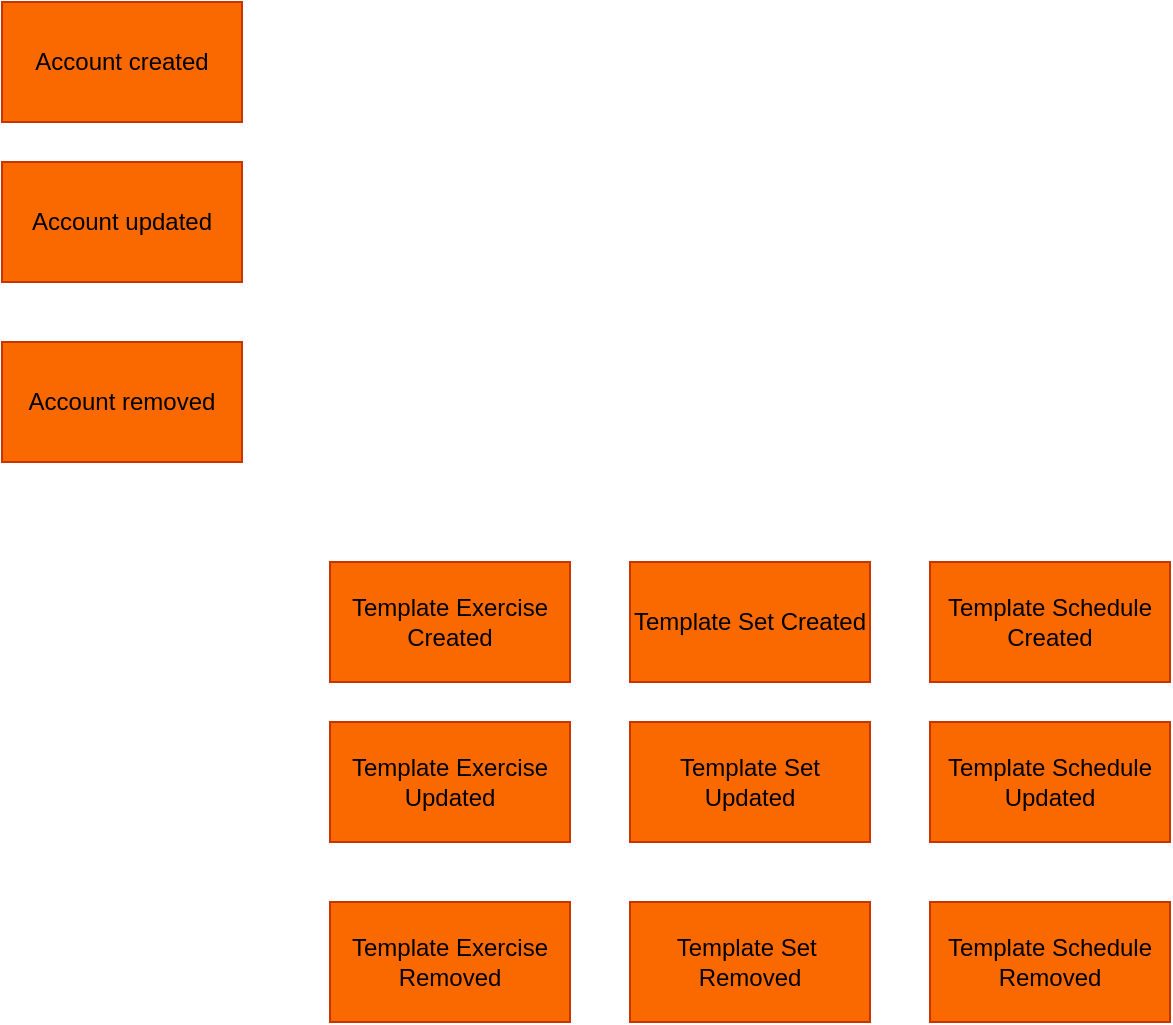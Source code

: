 <mxfile version="21.6.1" type="device">
  <diagram name="Pagina-1" id="15uKS6zx-PHdelZn3zuh">
    <mxGraphModel dx="1434" dy="833" grid="1" gridSize="10" guides="1" tooltips="1" connect="1" arrows="1" fold="1" page="1" pageScale="1" pageWidth="827" pageHeight="1169" math="0" shadow="0">
      <root>
        <mxCell id="0" />
        <mxCell id="1" parent="0" />
        <mxCell id="Jw62LySnCpzh1Fv1U0gl-1" value="Account created" style="rounded=0;whiteSpace=wrap;html=1;fillColor=#fa6800;strokeColor=#C73500;fontColor=#000000;" vertex="1" parent="1">
          <mxGeometry x="40" y="40" width="120" height="60" as="geometry" />
        </mxCell>
        <mxCell id="Jw62LySnCpzh1Fv1U0gl-2" value="Account updated" style="rounded=0;whiteSpace=wrap;html=1;fillColor=#fa6800;strokeColor=#C73500;fontColor=#000000;" vertex="1" parent="1">
          <mxGeometry x="40" y="120" width="120" height="60" as="geometry" />
        </mxCell>
        <mxCell id="Jw62LySnCpzh1Fv1U0gl-3" value="Account removed" style="rounded=0;whiteSpace=wrap;html=1;fillColor=#fa6800;strokeColor=#C73500;fontColor=#000000;" vertex="1" parent="1">
          <mxGeometry x="40" y="210" width="120" height="60" as="geometry" />
        </mxCell>
        <mxCell id="Jw62LySnCpzh1Fv1U0gl-4" value="Template Exercise Created" style="rounded=0;whiteSpace=wrap;html=1;fillColor=#fa6800;strokeColor=#C73500;fontColor=#000000;" vertex="1" parent="1">
          <mxGeometry x="204" y="320" width="120" height="60" as="geometry" />
        </mxCell>
        <mxCell id="Jw62LySnCpzh1Fv1U0gl-5" value="Template Exercise Updated" style="rounded=0;whiteSpace=wrap;html=1;fillColor=#fa6800;strokeColor=#C73500;fontColor=#000000;" vertex="1" parent="1">
          <mxGeometry x="204" y="400" width="120" height="60" as="geometry" />
        </mxCell>
        <mxCell id="Jw62LySnCpzh1Fv1U0gl-6" value="Template Exercise Removed" style="rounded=0;whiteSpace=wrap;html=1;fillColor=#fa6800;strokeColor=#C73500;fontColor=#000000;" vertex="1" parent="1">
          <mxGeometry x="204" y="490" width="120" height="60" as="geometry" />
        </mxCell>
        <mxCell id="Jw62LySnCpzh1Fv1U0gl-7" value="Template Set Created" style="rounded=0;whiteSpace=wrap;html=1;fillColor=#fa6800;strokeColor=#C73500;fontColor=#000000;" vertex="1" parent="1">
          <mxGeometry x="354" y="320" width="120" height="60" as="geometry" />
        </mxCell>
        <mxCell id="Jw62LySnCpzh1Fv1U0gl-8" value="Template Set Updated" style="rounded=0;whiteSpace=wrap;html=1;fillColor=#fa6800;strokeColor=#C73500;fontColor=#000000;" vertex="1" parent="1">
          <mxGeometry x="354" y="400" width="120" height="60" as="geometry" />
        </mxCell>
        <mxCell id="Jw62LySnCpzh1Fv1U0gl-9" value="Template Set&amp;nbsp; Removed&lt;br&gt;" style="rounded=0;whiteSpace=wrap;html=1;fillColor=#fa6800;strokeColor=#C73500;fontColor=#000000;" vertex="1" parent="1">
          <mxGeometry x="354" y="490" width="120" height="60" as="geometry" />
        </mxCell>
        <mxCell id="Jw62LySnCpzh1Fv1U0gl-10" value="Template Schedule Created" style="rounded=0;whiteSpace=wrap;html=1;fillColor=#fa6800;strokeColor=#C73500;fontColor=#000000;" vertex="1" parent="1">
          <mxGeometry x="504" y="320" width="120" height="60" as="geometry" />
        </mxCell>
        <mxCell id="Jw62LySnCpzh1Fv1U0gl-11" value="Template Schedule Updated&lt;br&gt;" style="rounded=0;whiteSpace=wrap;html=1;fillColor=#fa6800;strokeColor=#C73500;fontColor=#000000;" vertex="1" parent="1">
          <mxGeometry x="504" y="400" width="120" height="60" as="geometry" />
        </mxCell>
        <mxCell id="Jw62LySnCpzh1Fv1U0gl-12" value="Template Schedule Removed" style="rounded=0;whiteSpace=wrap;html=1;fillColor=#fa6800;strokeColor=#C73500;fontColor=#000000;" vertex="1" parent="1">
          <mxGeometry x="504" y="490" width="120" height="60" as="geometry" />
        </mxCell>
      </root>
    </mxGraphModel>
  </diagram>
</mxfile>

